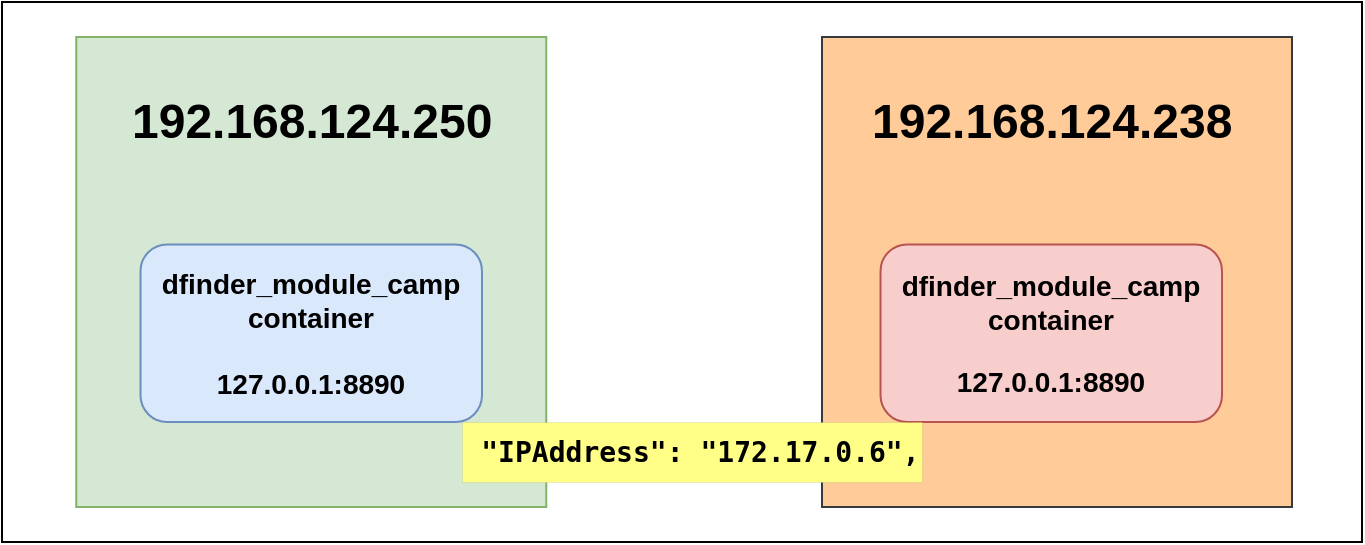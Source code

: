 <mxfile version="20.1.1" type="gitlab"><diagram id="tV0mVbwe3awGQGYl7ed9" name="Page-1"><mxGraphModel dx="3076" dy="762" grid="1" gridSize="10" guides="1" tooltips="1" connect="1" arrows="1" fold="1" page="1" pageScale="1" pageWidth="827" pageHeight="1169" math="0" shadow="0"><root><mxCell id="0"/><mxCell id="1" parent="0"/><mxCell id="PYbHqNiNuJY1NVRB-JzN-18" value="" style="group" vertex="1" connectable="0" parent="1"><mxGeometry x="-1190" y="100" width="680" height="270" as="geometry"/></mxCell><mxCell id="PYbHqNiNuJY1NVRB-JzN-1" value="" style="rounded=0;whiteSpace=wrap;html=1;container=1;" vertex="1" parent="PYbHqNiNuJY1NVRB-JzN-18"><mxGeometry width="680" height="270" as="geometry"/></mxCell><mxCell id="PYbHqNiNuJY1NVRB-JzN-16" value="" style="whiteSpace=wrap;html=1;aspect=fixed;fontSize=14;fillColor=#ffcc99;strokeColor=#36393d;container=1;" vertex="1" parent="PYbHqNiNuJY1NVRB-JzN-18"><mxGeometry x="410" y="17.5" width="235" height="235" as="geometry"/></mxCell><mxCell id="PYbHqNiNuJY1NVRB-JzN-15" value="" style="whiteSpace=wrap;html=1;aspect=fixed;fontSize=14;fillColor=#d5e8d4;strokeColor=#82b366;container=1;" vertex="1" parent="PYbHqNiNuJY1NVRB-JzN-18"><mxGeometry x="37.13" y="17.5" width="235" height="235" as="geometry"/></mxCell><mxCell id="PYbHqNiNuJY1NVRB-JzN-3" value="&lt;h1&gt;192.168.124.250&lt;/h1&gt;" style="text;html=1;strokeColor=none;fillColor=none;spacing=5;spacingTop=-20;whiteSpace=wrap;overflow=hidden;rounded=0;" vertex="1" parent="PYbHqNiNuJY1NVRB-JzN-18"><mxGeometry x="59.63" y="40" width="190" height="40" as="geometry"/></mxCell><mxCell id="PYbHqNiNuJY1NVRB-JzN-5" value="&lt;h1&gt;192.168.124.238&lt;/h1&gt;" style="text;html=1;strokeColor=none;fillColor=none;spacing=5;spacingTop=-20;whiteSpace=wrap;overflow=hidden;rounded=0;" vertex="1" parent="PYbHqNiNuJY1NVRB-JzN-18"><mxGeometry x="429.63" y="40" width="190" height="40" as="geometry"/></mxCell><mxCell id="PYbHqNiNuJY1NVRB-JzN-6" value="&lt;font style=&quot;&quot;&gt;&lt;b style=&quot;font-size: 14px;&quot;&gt;dfinder_module_camp&lt;/b&gt;&lt;br&gt;&lt;b style=&quot;font-size: 14px;&quot;&gt;container&lt;/b&gt;&lt;br&gt;&lt;span style=&quot;font-size: 14px;&quot;&gt;&lt;b&gt;&lt;br&gt;127.0.0.1:8890&lt;/b&gt;&lt;/span&gt;&lt;br&gt;&lt;/font&gt;" style="rounded=1;whiteSpace=wrap;html=1;fillColor=#dae8fc;strokeColor=#6c8ebf;" vertex="1" parent="PYbHqNiNuJY1NVRB-JzN-18"><mxGeometry x="69.25" y="121.25" width="170.75" height="88.75" as="geometry"/></mxCell><mxCell id="PYbHqNiNuJY1NVRB-JzN-9" value="&lt;font style=&quot;&quot;&gt;&lt;b style=&quot;font-size: 14px;&quot;&gt;dfinder_module_camp&lt;/b&gt;&lt;br&gt;&lt;b style=&quot;font-size: 14px;&quot;&gt;container&lt;/b&gt;&lt;br&gt;&lt;br&gt;&lt;span style=&quot;font-size: 14px;&quot;&gt;&lt;b&gt;127.0.0.1:8890&lt;/b&gt;&lt;/span&gt;&lt;br&gt;&lt;/font&gt;" style="rounded=1;whiteSpace=wrap;html=1;fillColor=#f8cecc;strokeColor=#b85450;" vertex="1" parent="PYbHqNiNuJY1NVRB-JzN-18"><mxGeometry x="439.26" y="121.25" width="170.75" height="88.75" as="geometry"/></mxCell><mxCell id="PYbHqNiNuJY1NVRB-JzN-17" value="&lt;code&gt;&lt;b&gt;&amp;nbsp;&quot;IPAddress&quot;: &quot;172.17.0.6&quot;,&lt;/b&gt;&lt;/code&gt;" style="text;html=1;align=center;verticalAlign=middle;whiteSpace=wrap;rounded=0;fontSize=14;fillColor=#ffff88;strokeColor=#36393d;strokeWidth=0;fillStyle=auto;" vertex="1" parent="PYbHqNiNuJY1NVRB-JzN-18"><mxGeometry x="230" y="210" width="230" height="30" as="geometry"/></mxCell></root></mxGraphModel></diagram></mxfile>